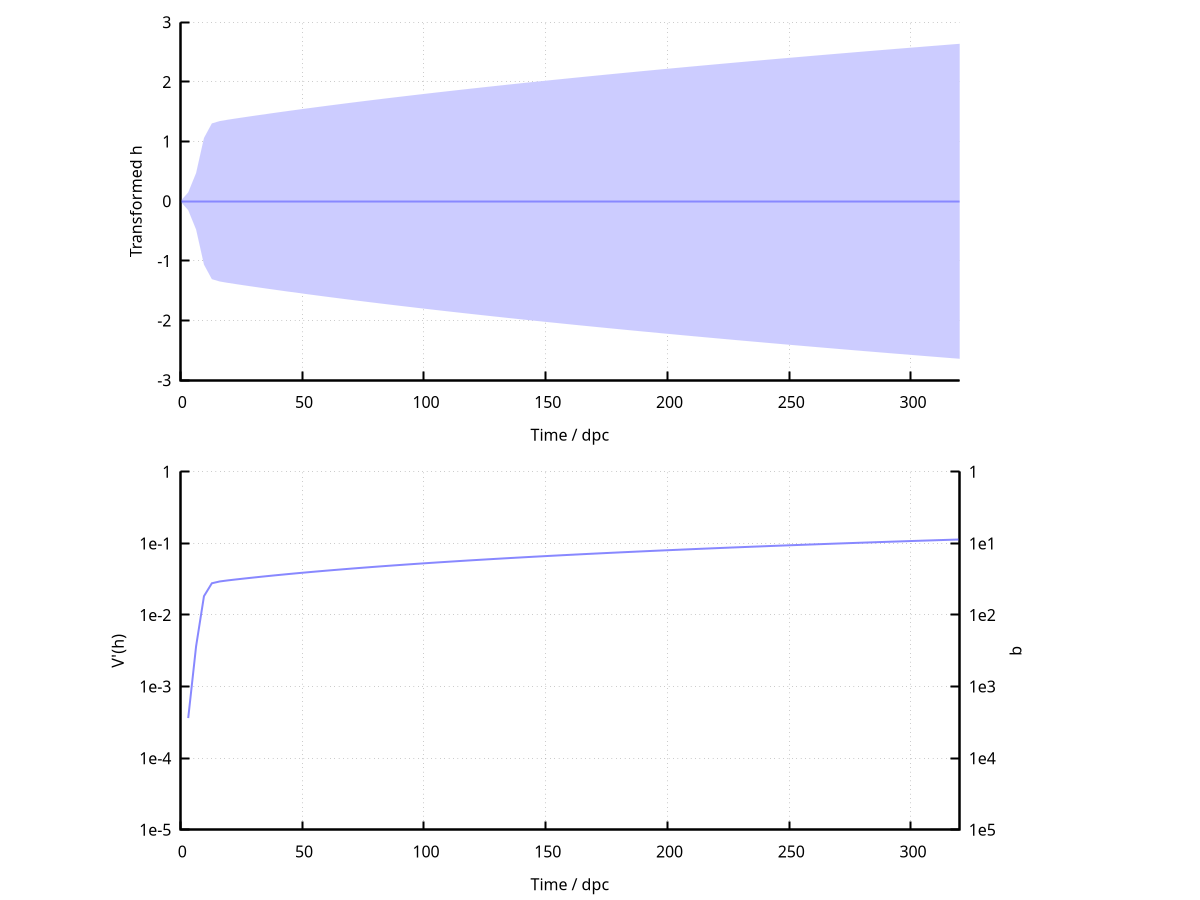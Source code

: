 reset
#svg 480,320
unset key

set multiplot

set size 1,0.5

# these developmental values come from the Johnston et al. eLife paper (via primary sources)
n01 = 100000.
nk1 = 300.
n02 = 300.
nk2 = 5000.
k1 = 29.
k2 = 7.
tau1 = 7./24.
tau2 = 16./24.

sstime = 40
ssn = 50
beta = 0.3*24

set xrange [0.001:320]

set border 3 lw 2
set grid

set lmargin screen 0.15
set rmargin screen 0.8

set ytics nomirror
set xtics nomirror

alpha1 = 2.*(nk1/n01)**(1./k1)
alpha2 = 2.*(nk2/n02)**(1./k2)

set key bottom right

# these functions give the variance contribution from different processes at different developmental stages
# this first function tells us about cell divisions
vh(x, alpha, n0, nc) = ((alpha+nc-1)/(alpha*n0))*((2/alpha)**(x) - 1)/((2/alpha) - 1)

# tau1 and tau2 cell divisions up to a maximum number
vh1(x) = (x <= k1*tau1 ? vh(floor(x/tau1), alpha1, n01, 1) : vh(k1, alpha1, n01, 1))
vh2(x) = (x <= k1*tau1 ? 0 : vh(floor((x-k1*tau1)/tau2), alpha2, n02, 1))

vhc1(x) = (x <= k1*tau1 ? vh(floor(x/tau1), alpha1, n01, 2) : vh(k1, alpha1, n01, 2))
vhc2(x) = (x <= k1*tau1 ? 0 : vh(floor((x-k1*tau1)/tau2), alpha2, n02, 2))

# ongoing turnover
vh3(x) = (x <= k1*tau1+k2*tau2 ? 0 : 2*beta*(x - k1*tau1-k2*tau2)/nk2)

# subsampling?
vh4(x) = (x <= sstime ? 0 : (1./ssn - 1./nk2))

# ongoing turnover using value for nu_f inferred from R code
vh5(x) = (x <= 10 ? 0 : 2*0.000138*x)

set xlabel "Time / dpc"
set ylabel "Transformed h"

transe(mu, sigma2) = log(-mu/(mu-1.)) + ((2.*mu-1.)*sigma2)/(2.*(mu-1.)**2*mu**2)
transv(mu, sigma2) = ((sigma2)/(((mu-1.)**2)*(mu**2)))

# combined model
vmodel1(x) = vh1(x)+vh2(x)+vh5(x)
# single model
vmodel0(x) = vh5(x)

unset key

set origin 0,0.5

plot (transe(0.5, vmodel1(x))+1.96*sqrt(transv(0.5, vmodel1(x)))) w filledcu y=0 lc rgbcolor "#CCCCFF", (transe(0.5, vmodel1(x))-1.96*sqrt(transv(0.5, vmodel1(x)))) w filledcu y=0 lc rgbcolor "#CCCCFF", transe(0.5, vmodel1(x)) lw 2 lc rgbcolor "#8888FF", "Data/hb-data.txt" u 2:4 ps 0.25 pt 7 lc rgbcolor "#000000"

set ylabel "V'(h)"
set y2range [1e-5:1]
set y2label "b"
set yrange [1e-5:1]
set logscale y2
set border 11
set ytics ("1e-5" 1e-5, "1e-4" 1e-4, "1e-3" 1e-3, "1e-2" 1e-2, "1e-1" 1e-1, "1" 1)
set y2tics ("1e5" 1e-5, "1e4" 1e-4, "1e3" 1e-3, "1e2" 1e-2, "1e1" 1e-1, "1" 1)
set origin 0,0
set format y "%.0e"
set format y2 "%.0e"

set logscale y
plot vmodel1(x) lw 2 lc rgbcolor "#8888FF", "Data/hb-age-vprime.csv" u ($1+21):($2) ps 0.25 pt 7 lc rgbcolor "#000000"



									     
									
